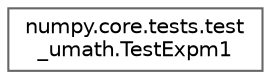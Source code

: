 digraph "Graphical Class Hierarchy"
{
 // LATEX_PDF_SIZE
  bgcolor="transparent";
  edge [fontname=Helvetica,fontsize=10,labelfontname=Helvetica,labelfontsize=10];
  node [fontname=Helvetica,fontsize=10,shape=box,height=0.2,width=0.4];
  rankdir="LR";
  Node0 [id="Node000000",label="numpy.core.tests.test\l_umath.TestExpm1",height=0.2,width=0.4,color="grey40", fillcolor="white", style="filled",URL="$dc/d23/classnumpy_1_1core_1_1tests_1_1test__umath_1_1TestExpm1.html",tooltip=" "];
}
